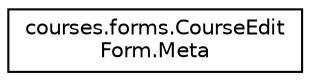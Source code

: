 digraph "Graphical Class Hierarchy"
{
  edge [fontname="Helvetica",fontsize="10",labelfontname="Helvetica",labelfontsize="10"];
  node [fontname="Helvetica",fontsize="10",shape=record];
  rankdir="LR";
  Node0 [label="courses.forms.CourseEdit\lForm.Meta",height=0.2,width=0.4,color="black", fillcolor="white", style="filled",URL="$classcourses_1_1forms_1_1CourseEditForm_1_1Meta.html"];
}

